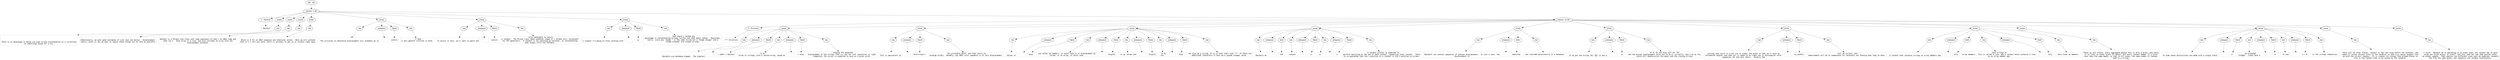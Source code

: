 digraph lpegNode {

node [fontname=Helvetica]
edge [style=dashed]

doc_0 [label="doc - 82"]


doc_0 -> { section_1}
{rank=same; section_1}

section_1 [label="section: 1-30"]


// END RANK doc_0

section_1 -> { header_2 prose_3 prose_4 prose_5 prose_6 prose_7 prose_8 prose_9 section_10}
{rank=same; header_2 prose_3 prose_4 prose_5 prose_6 prose_7 prose_8 prose_9 section_10}

header_2 [label="1 : Rainbuf"]

prose_3 [label="prose"]

prose_4 [label="prose"]

prose_5 [label="prose"]

prose_6 [label="prose"]

prose_7 [label="prose"]

prose_8 [label="prose"]

prose_9 [label="prose"]

section_10 [label="section: 31-82"]


// END RANK section_1

header_2 -> leaf_11
leaf_11  [color=Gray,shape=rectangle,fontname=Inconsolata,label="* Rainbuf"]
// END RANK header_2

prose_3 -> { raw_12}
{rank=same; raw_12}

raw_12 [label="raw"]


// END RANK prose_3

raw_12 -> leaf_13
leaf_13  [color=Gray,shape=rectangle,fontname=Inconsolata,label="


There is no advantage to doing Lua-side string concatenation on a collection
of substrings bound for a tty.
"]
// END RANK raw_12

prose_4 -> { raw_14}
{rank=same; raw_14}

raw_14 [label="raw"]


// END RANK prose_4

raw_14 -> leaf_15
leaf_15  [color=Gray,shape=rectangle,fontname=Inconsolata,label="
Additionally, we want good estimates of size (but see below).  Displacement,
really, which is why we want to figure those things out as late as possible.
"]
// END RANK raw_14

prose_5 -> { raw_16}
{rank=same; raw_16}

raw_16 [label="raw"]


// END RANK prose_5

raw_16 -> leaf_17
leaf_17  [color=Gray,shape=rectangle,fontname=Inconsolata,label="
Rainbuf is a Phrase-like class with some awareness of what's an ANSI code and
what isn't.  Each array is a line, and also includes an array with the
displacement estimate.
"]
// END RANK raw_16

prose_6 -> { raw_18}
{rank=same; raw_18}

raw_18 [label="raw"]


// END RANK prose_6

raw_18 -> leaf_19
leaf_19  [color=Gray,shape=rectangle,fontname=Inconsolata,label="
Which is 0 for an ANSI sequence and otherwise varies.  Here we will pretend
that it's 1 cell per byte, which is unlikely to get us in trouble right away.
"]
// END RANK raw_18

prose_7 -> { raw_20 prespace_21 literal_22 raw_23}
{rank=same; raw_20 prespace_21 literal_22 raw_23}

raw_20 [label="raw"]

prespace_21 [label="prespace"]

literal_22 [label="literal"]

raw_23 [label="raw"]


// END RANK prose_7

raw_20 -> leaf_24
leaf_24  [color=Gray,shape=rectangle,fontname=Inconsolata,label="
The utilities to determine displacement will probably go in"]
// END RANK raw_20

prespace_21 -> leaf_25
leaf_25  [color=Gray,shape=rectangle,fontname=Inconsolata,label=" "]
// END RANK prespace_21

literal_22 -> leaf_26
leaf_26  [color=Gray,shape=rectangle,fontname=Inconsolata,label="anterm"]
// END RANK literal_22

raw_23 -> leaf_27
leaf_27  [color=Gray,shape=rectangle,fontname=Inconsolata,label=". I have
a very general solution in mind.
"]
// END RANK raw_23

prose_8 -> { raw_28 prespace_29 literal_30 raw_31}
{rank=same; raw_28 prespace_29 literal_30 raw_31}

raw_28 [label="raw"]

prespace_29 [label="prespace"]

literal_30 [label="literal"]

raw_31 [label="raw"]


// END RANK prose_8

raw_28 -> leaf_32
leaf_32  [color=Gray,shape=rectangle,fontname=Inconsolata,label="
To assist in this, we'll want to patch the"]
// END RANK raw_28

prespace_29 -> leaf_33
leaf_33  [color=Gray,shape=rectangle,fontname=Inconsolata,label=" "]
// END RANK prespace_29

literal_30 -> leaf_34
leaf_34  [color=Gray,shape=rectangle,fontname=Inconsolata,label="anterm"]
// END RANK literal_30

raw_31 -> leaf_35
leaf_35  [color=Gray,shape=rectangle,fontname=Inconsolata,label=" color metatable to return
a rainbuf.  The Phrase class takes whatever shape it's formed into, convenient
for AST generators.  A rainbuf is for painting an terminal, so concatenating
them always fills the leftmost.
"]
// END RANK raw_31

prose_9 -> { raw_36 prespace_37 literal_38 raw_39}
{rank=same; raw_36 prespace_37 literal_38 raw_39}

raw_36 [label="raw"]

prespace_37 [label="prespace"]

literal_38 [label="literal"]

raw_39 [label="raw"]


// END RANK prose_9

raw_36 -> leaf_40
leaf_40  [color=Gray,shape=rectangle,fontname=Inconsolata,label="
I suspect I'm going to find, working with"]
// END RANK raw_36

prespace_37 -> leaf_41
leaf_41  [color=Gray,shape=rectangle,fontname=Inconsolata,label=" "]
// END RANK prespace_37

literal_38 -> leaf_42
leaf_42  [color=Gray,shape=rectangle,fontname=Inconsolata,label="uv"]
// END RANK literal_38

raw_39 -> leaf_43
leaf_43  [color=Gray,shape=rectangle,fontname=Inconsolata,label=", that there's seldom any
advantage in concatenating strings further out than about tokens.  Downsides,
really, since any \"blagh \" is the same string but a \"blagh whuppy\" and a
\"blagh winkedy\" are unique strings.

"]
// END RANK raw_39

section_10 -> { header_44 prose_45 prose_46 prose_47 prose_48 prose_49 prose_50 prose_51 prose_52 prose_53 prose_54 prose_55 prose_56}
{rank=same; header_44 prose_45 prose_46 prose_47 prose_48 prose_49 prose_50 prose_51 prose_52 prose_53 prose_54 prose_55 prose_56}

header_44 [label="3 : Structure"]

prose_45 [label="prose"]

prose_46 [label="prose"]

prose_47 [label="prose"]

prose_48 [label="prose"]

prose_49 [label="prose"]

prose_50 [label="prose"]

prose_51 [label="prose"]

prose_52 [label="prose"]

prose_53 [label="prose"]

prose_54 [label="prose"]

prose_55 [label="prose"]

prose_56 [label="prose"]


// END RANK section_10

header_44 -> leaf_57
leaf_57  [color=Gray,shape=rectangle,fontname=Inconsolata,label="*** Structure"]
// END RANK header_44

prose_45 -> { raw_58 prespace_59 literal_60 raw_61 prespace_62 literal_63 raw_64}
{rank=same; raw_58 prespace_59 literal_60 raw_61 prespace_62 literal_63 raw_64}

raw_58 [label="raw"]

prespace_59 [label="prespace"]

literal_60 [label="literal"]

raw_61 [label="raw"]

prespace_62 [label="prespace"]

literal_63 [label="literal"]

raw_64 [label="raw"]


// END RANK prose_45

raw_58 -> leaf_65
leaf_65  [color=Gray,shape=rectangle,fontname=Inconsolata,label="

Rainbufs are database-shaped.  The simplest"]
// END RANK raw_58

prespace_59 -> leaf_66
leaf_66  [color=Gray,shape=rectangle,fontname=Inconsolata,label=" "]
// END RANK prespace_59

literal_60 -> leaf_67
leaf_67  [color=Gray,shape=rectangle,fontname=Inconsolata,label="r.idEst = Rainbuf"]
// END RANK literal_60

raw_61 -> leaf_68
leaf_68  [color=Gray,shape=rectangle,fontname=Inconsolata,label=" is an
array of strings, with a second array, keyed as"]
// END RANK raw_61

prespace_62 -> leaf_69
leaf_69  [color=Gray,shape=rectangle,fontname=Inconsolata,label=" "]
// END RANK prespace_62

literal_63 -> leaf_70
leaf_70  [color=Gray,shape=rectangle,fontname=Inconsolata,label="r.disp"]
// END RANK literal_63

raw_64 -> leaf_71
leaf_71  [color=Gray,shape=rectangle,fontname=Inconsolata,label=", showing the expected
displacement of the string: That is, how far left (positive) or right
(negative) the cursor is expected to move on a given print.
"]
// END RANK raw_64

prose_46 -> { raw_72 prespace_73 literal_74 raw_75}
{rank=same; raw_72 prespace_73 literal_74 raw_75}

raw_72 [label="raw"]

prespace_73 [label="prespace"]

literal_74 [label="literal"]

raw_75 [label="raw"]


// END RANK prose_46

raw_72 -> leaf_76
leaf_76  [color=Gray,shape=rectangle,fontname=Inconsolata,label="
This is equivalent to"]
// END RANK raw_72

prespace_73 -> leaf_77
leaf_77  [color=Gray,shape=rectangle,fontname=Inconsolata,label=" "]
// END RANK prespace_73

literal_74 -> leaf_78
leaf_78  [color=Gray,shape=rectangle,fontname=Inconsolata,label="#tostring(r)"]
// END RANK literal_74

raw_75 -> leaf_79
leaf_79  [color=Gray,shape=rectangle,fontname=Inconsolata,label=" for printable ASCII, and then starts to
diverge wildly.  Notably, any ANSI color sequence is of zero displacement.
"]
// END RANK raw_75

prose_47 -> { raw_80 prespace_81 literal_82 raw_83 prespace_84 literal_85 raw_86 prespace_87 literal_88 raw_89 prespace_90 literal_91 raw_92}
{rank=same; raw_80 prespace_81 literal_82 raw_83 prespace_84 literal_85 raw_86 prespace_87 literal_88 raw_89 prespace_90 literal_91 raw_92}

raw_80 [label="raw"]

prespace_81 [label="prespace"]

literal_82 [label="literal"]

raw_83 [label="raw"]

prespace_84 [label="prespace"]

literal_85 [label="literal"]

raw_86 [label="raw"]

prespace_87 [label="prespace"]

literal_88 [label="literal"]

raw_89 [label="raw"]

prespace_90 [label="prespace"]

literal_91 [label="literal"]

raw_92 [label="raw"]


// END RANK prose_47

raw_80 -> leaf_93
leaf_93  [color=Gray,shape=rectangle,fontname=Inconsolata,label="
Values of"]
// END RANK raw_80

prespace_81 -> leaf_94
leaf_94  [color=Gray,shape=rectangle,fontname=Inconsolata,label=" "]
// END RANK prespace_81

literal_82 -> leaf_95
leaf_95  [color=Gray,shape=rectangle,fontname=Inconsolata,label="disp"]
// END RANK literal_82

raw_83 -> leaf_96
leaf_96  [color=Gray,shape=rectangle,fontname=Inconsolata,label=" can either be numbers, in which case it is displacement by
column, or an array, in which case"]
// END RANK raw_83

prespace_84 -> leaf_97
leaf_97  [color=Gray,shape=rectangle,fontname=Inconsolata,label=" "]
// END RANK prespace_84

literal_85 -> leaf_98
leaf_98  [color=Gray,shape=rectangle,fontname=Inconsolata,label="disp[0]"]
// END RANK literal_85

raw_86 -> leaf_99
leaf_99  [color=Gray,shape=rectangle,fontname=Inconsolata,label=" is by column and"]
// END RANK raw_86

prespace_87 -> leaf_100
leaf_100  [color=Gray,shape=rectangle,fontname=Inconsolata,label=" "]
// END RANK prespace_87

literal_88 -> leaf_101
leaf_101  [color=Gray,shape=rectangle,fontname=Inconsolata,label="disp[1]"]
// END RANK literal_88

raw_89 -> leaf_102
leaf_102  [color=Gray,shape=rectangle,fontname=Inconsolata,label=" is by
row. "]
// END RANK raw_89

prespace_90 -> leaf_103
leaf_103  [color=Gray,shape=rectangle,fontname=Inconsolata,label=" "]
// END RANK prespace_90

literal_91 -> leaf_104
leaf_104  [color=Gray,shape=rectangle,fontname=Inconsolata,label="disp"]
// END RANK literal_91

raw_92 -> leaf_105
leaf_105  [color=Gray,shape=rectangle,fontname=Inconsolata,label=" can also be a string. If so it must start with \"?\". If there are
additional characters it must be a signed integer value.
"]
// END RANK raw_92

prose_48 -> { raw_106 prespace_107 bold_108 raw_109 prespace_110 literal_111 raw_112 prespace_113 literal_114 raw_115}
{rank=same; raw_106 prespace_107 bold_108 raw_109 prespace_110 literal_111 raw_112 prespace_113 literal_114 raw_115}

raw_106 [label="raw"]

prespace_107 [label="prespace"]

bold_108 [label="bold"]

raw_109 [label="raw"]

prespace_110 [label="prespace"]

literal_111 [label="literal"]

raw_112 [label="raw"]

prespace_113 [label="prespace"]

literal_114 [label="literal"]

raw_115 [label="raw"]


// END RANK prose_48

raw_106 -> leaf_116
leaf_116  [color=Gray,shape=rectangle,fontname=Inconsolata,label="
Rainbufs do"]
// END RANK raw_106

prespace_107 -> leaf_117
leaf_117  [color=Gray,shape=rectangle,fontname=Inconsolata,label=" "]
// END RANK prespace_107

bold_108 -> leaf_118
leaf_118  [color=Gray,shape=rectangle,fontname=Inconsolata,label="not"]
// END RANK bold_108

raw_109 -> leaf_119
leaf_119  [color=Gray,shape=rectangle,fontname=Inconsolata,label=" contain"]
// END RANK raw_109

prespace_110 -> leaf_120
leaf_120  [color=Gray,shape=rectangle,fontname=Inconsolata,label=" "]
// END RANK prespace_110

literal_111 -> leaf_121
leaf_121  [color=Gray,shape=rectangle,fontname=Inconsolata,label="\\n"]
// END RANK literal_111

raw_112 -> leaf_122
leaf_122  [color=Gray,shape=rectangle,fontname=Inconsolata,label=" or"]
// END RANK raw_112

prespace_113 -> leaf_123
leaf_123  [color=Gray,shape=rectangle,fontname=Inconsolata,label=" "]
// END RANK prespace_113

literal_114 -> leaf_124
leaf_124  [color=Gray,shape=rectangle,fontname=Inconsolata,label="\\r"]
// END RANK literal_114

raw_115 -> leaf_125
leaf_125  [color=Gray,shape=rectangle,fontname=Inconsolata,label=".  A rainbuf printer is expected to
perform newlining at the end of each rainbuf, respecting local context.  There
is no guarantee that the 1 position in a rainbuf is the 1 position on-screen.
"]
// END RANK raw_115

prose_49 -> { raw_126 prespace_127 italic_128 raw_129}
{rank=same; raw_126 prespace_127 italic_128 raw_129}

raw_126 [label="raw"]

prespace_127 [label="prespace"]

italic_128 [label="italic"]

raw_129 [label="raw"]


// END RANK prose_49

raw_126 -> leaf_130
leaf_130  [color=Gray,shape=rectangle,fontname=Inconsolata,label="
Rainbufs can contain sequences of unknown displacement.  In such a case, the
displacement is"]
// END RANK raw_126

prespace_127 -> leaf_131
leaf_131  [color=Gray,shape=rectangle,fontname=Inconsolata,label=" "]
// END RANK prespace_127

italic_128 -> leaf_132
leaf_132  [color=Gray,shape=rectangle,fontname=Inconsolata,label="measured"]
// END RANK italic_128

raw_129 -> leaf_133
leaf_133  [color=Gray,shape=rectangle,fontname=Inconsolata,label=" and recorded persistently in a database.
"]
// END RANK raw_129

prose_50 -> { raw_134 prespace_135 literal_136 raw_137}
{rank=same; raw_134 prespace_135 literal_136 raw_137}

raw_134 [label="raw"]

prespace_135 [label="prespace"]

literal_136 [label="literal"]

raw_137 [label="raw"]


// END RANK prose_50

raw_134 -> leaf_138
leaf_138  [color=Gray,shape=rectangle,fontname=Inconsolata,label="
If we get the string \"Hi! 🤪\" it has a"]
// END RANK raw_134

prespace_135 -> leaf_139
leaf_139  [color=Gray,shape=rectangle,fontname=Inconsolata,label=" "]
// END RANK prespace_135

literal_136 -> leaf_140
leaf_140  [color=Gray,shape=rectangle,fontname=Inconsolata,label="#"]
// END RANK literal_136

raw_137 -> leaf_141
leaf_141  [color=Gray,shape=rectangle,fontname=Inconsolata,label=" of 8. So the disp will be \"?8\",
and the actual displacement turns out to be 6, correctly, and 5 on my tty,
which will double-print the emoji and the closing string!
"]
// END RANK raw_137

prose_51 -> { raw_142 prespace_143 literal_144 raw_145}
{rank=same; raw_142 prespace_143 literal_144 raw_145}

raw_142 [label="raw"]

prespace_143 [label="prespace"]

literal_144 [label="literal"]

raw_145 [label="raw"]


// END RANK prose_51

raw_142 -> leaf_146
leaf_146  [color=Gray,shape=rectangle,fontname=Inconsolata,label="
Solving that quirk is a bit out of scope; the point is that we'll have an
estimation engine, and that all it needs to do right now is distinguish color
sequences (0) and text (#str).  Usually the"]
// END RANK raw_142

prespace_143 -> leaf_147
leaf_147  [color=Gray,shape=rectangle,fontname=Inconsolata,label=" "]
// END RANK prespace_143

literal_144 -> leaf_148
leaf_148  [color=Gray,shape=rectangle,fontname=Inconsolata,label="wc_width()"]
// END RANK literal_144

raw_145 -> leaf_149
leaf_149  [color=Gray,shape=rectangle,fontname=Inconsolata,label=" will be correct, and
measurement will be to compensate for terminals not knowing what they've done.
"]
// END RANK raw_145

prose_52 -> { raw_150 prespace_151 bold_152 raw_153 prespace_154 bold_155 raw_156}
{rank=same; raw_150 prespace_151 bold_152 raw_153 prespace_154 bold_155 raw_156}

raw_150 [label="raw"]

prespace_151 [label="prespace"]

bold_152 [label="bold"]

raw_153 [label="raw"]

prespace_154 [label="prespace"]

bold_155 [label="bold"]

raw_156 [label="raw"]


// END RANK prose_52

raw_150 -> leaf_157
leaf_157  [color=Gray,shape=rectangle,fontname=Inconsolata,label="
A rainbuf that contains strings as array members may"]
// END RANK raw_150

prespace_151 -> leaf_158
leaf_158  [color=Gray,shape=rectangle,fontname=Inconsolata,label=" "]
// END RANK prespace_151

bold_152 -> leaf_159
leaf_159  [color=Gray,shape=rectangle,fontname=Inconsolata,label="only"]
// END RANK bold_152

raw_153 -> leaf_160
leaf_160  [color=Gray,shape=rectangle,fontname=Inconsolata,label=" have strings as
array members.  This is called a line, and a rainbuf which contains a line
as an array member may"]
// END RANK raw_153

prespace_154 -> leaf_161
leaf_161  [color=Gray,shape=rectangle,fontname=Inconsolata,label=" "]
// END RANK prespace_154

bold_155 -> leaf_162
leaf_162  [color=Gray,shape=rectangle,fontname=Inconsolata,label="only"]
// END RANK bold_155

raw_156 -> leaf_163
leaf_163  [color=Gray,shape=rectangle,fontname=Inconsolata,label=" have lines as members.
"]
// END RANK raw_156

prose_53 -> { raw_164}
{rank=same; raw_164}

raw_164 [label="raw"]


// END RANK prose_53

raw_164 -> leaf_165
leaf_165  [color=Gray,shape=rectangle,fontname=Inconsolata,label="
These we call blocks. Every aggregate beyond this is also a block, and there
is no limit on these levels of detail, but every rainbuf member of a block
must have the same depth, so that in all cases, the same number of lookups
lead to a string.
"]
// END RANK raw_164

prose_54 -> { raw_166 prespace_167 literal_168 raw_169 prespace_170 literal_171 raw_172 prespace_173 literal_174 raw_175}
{rank=same; raw_166 prespace_167 literal_168 raw_169 prespace_170 literal_171 raw_172 prespace_173 literal_174 raw_175}

raw_166 [label="raw"]

prespace_167 [label="prespace"]

literal_168 [label="literal"]

raw_169 [label="raw"]

prespace_170 [label="prespace"]

literal_171 [label="literal"]

raw_172 [label="raw"]

prespace_173 [label="prespace"]

literal_174 [label="literal"]

raw_175 [label="raw"]


// END RANK prose_54

raw_166 -> leaf_176
leaf_176  [color=Gray,shape=rectangle,fontname=Inconsolata,label="
In code these distinctions are made with a single field"]
// END RANK raw_166

prespace_167 -> leaf_177
leaf_177  [color=Gray,shape=rectangle,fontname=Inconsolata,label=" "]
// END RANK prespace_167

literal_168 -> leaf_178
leaf_178  [color=Gray,shape=rectangle,fontname=Inconsolata,label="d"]
// END RANK literal_168

raw_169 -> leaf_179
leaf_179  [color=Gray,shape=rectangle,fontname=Inconsolata,label=", an unsigned
integer.  Lines have a"]
// END RANK raw_169

prespace_170 -> leaf_180
leaf_180  [color=Gray,shape=rectangle,fontname=Inconsolata,label=" "]
// END RANK prespace_170

literal_171 -> leaf_181
leaf_181  [color=Gray,shape=rectangle,fontname=Inconsolata,label="d"]
// END RANK literal_171

raw_172 -> leaf_182
leaf_182  [color=Gray,shape=rectangle,fontname=Inconsolata,label=" of one,"]
// END RANK raw_172

prespace_173 -> leaf_183
leaf_183  [color=Gray,shape=rectangle,fontname=Inconsolata,label=" "]
// END RANK prespace_173

literal_174 -> leaf_184
leaf_184  [color=Gray,shape=rectangle,fontname=Inconsolata,label="d = 0"]
// END RANK literal_174

raw_175 -> leaf_185
leaf_185  [color=Gray,shape=rectangle,fontname=Inconsolata,label=" is the strings themselves.
"]
// END RANK raw_175

prose_55 -> { raw_186}
{rank=same; raw_186}

raw_186 [label="raw"]


// END RANK prose_55

raw_186 -> leaf_187
leaf_187  [color=Gray,shape=rectangle,fontname=Inconsolata,label="
There will be other fields; rainbuf is the last stop before the terminal, and
needs to convey various hints to the renderer so that e.g. mouse targets line
up with the correct regions.  It is cleaner for things like elided blocks to
live in the rainbuf than to be synced by the renderer.
"]
// END RANK raw_186

prose_56 -> { raw_188}
{rank=same; raw_188}

raw_188 [label="raw"]


// END RANK prose_56

raw_188 -> leaf_189
leaf_189  [color=Gray,shape=rectangle,fontname=Inconsolata,label="
I think.  Because we're operating on an event loop, the rainbuf has to both
soley own write access to itself, and only lend out one read pointer after
an atomic update.  That implies two different views must be separate rainbufs
fed from the same quipu, and renderers are rainbuf interpreters."]
// END RANK raw_188


}
